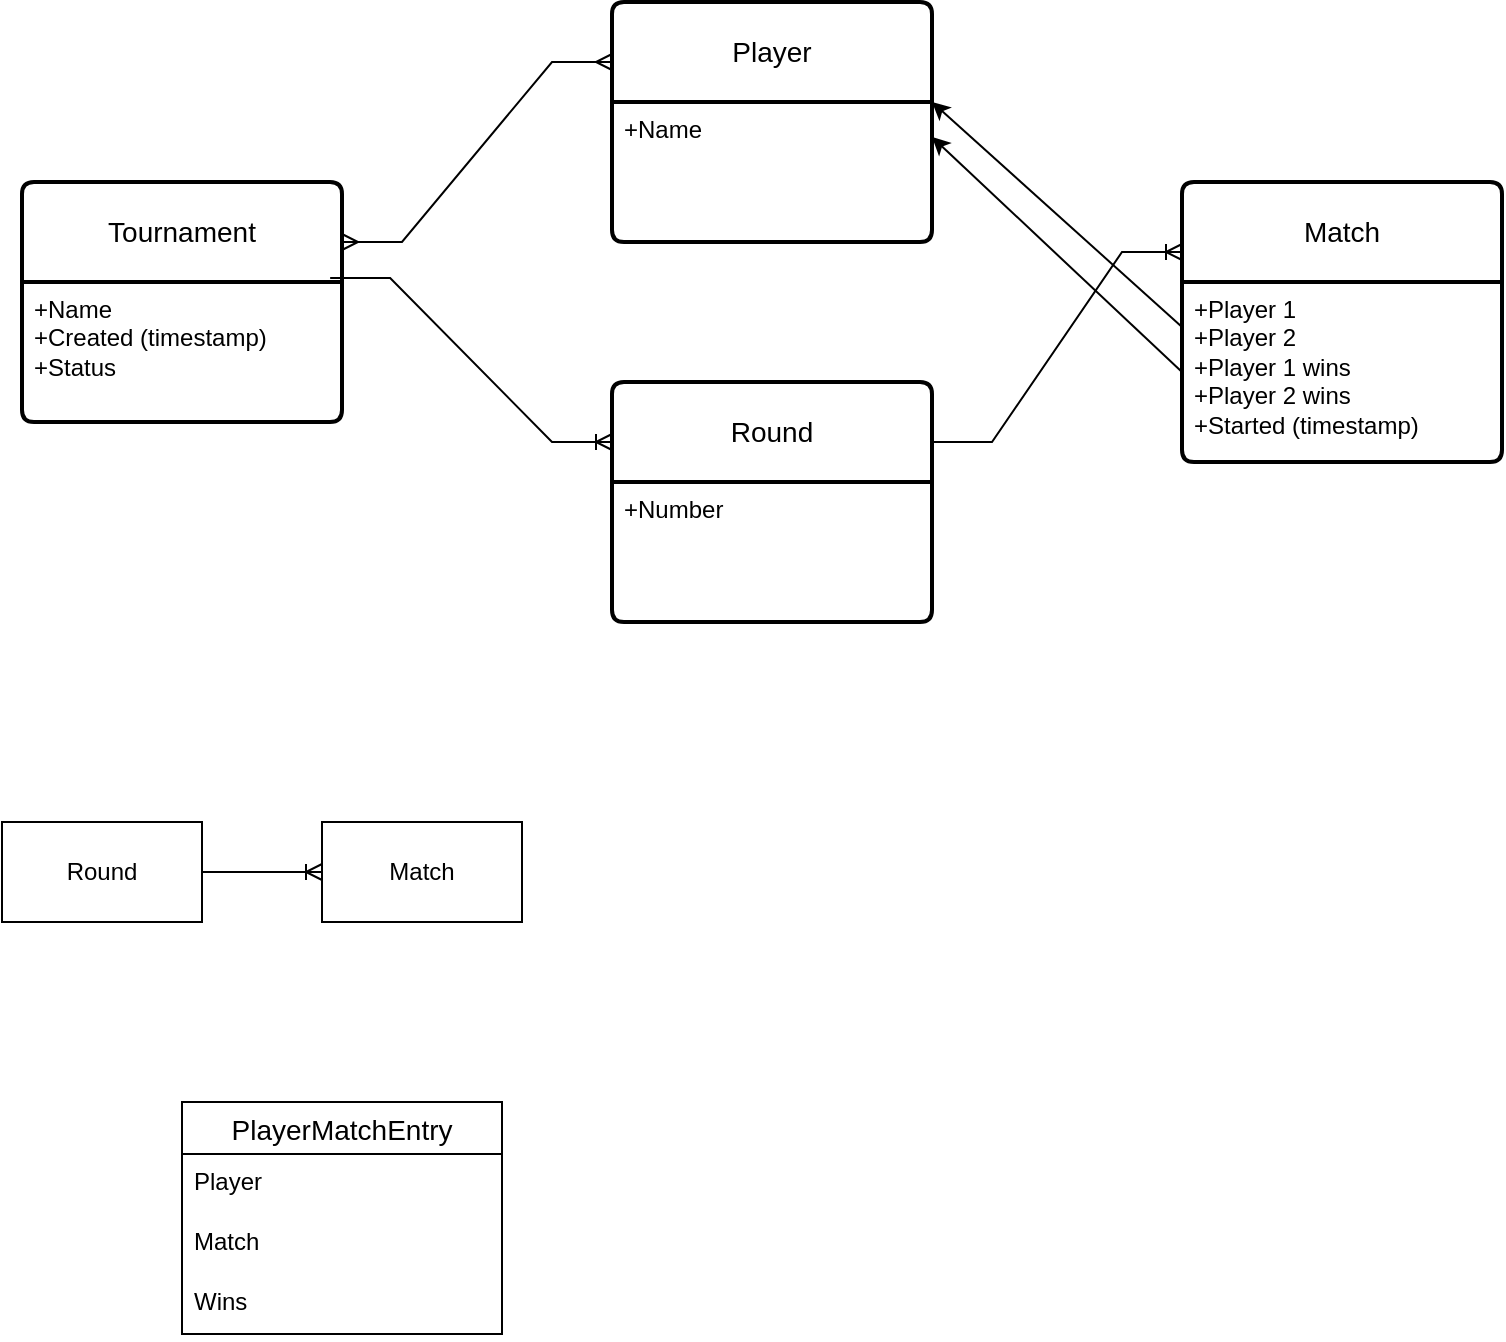<mxfile version="27.0.9">
  <diagram name="Page-1" id="zGKCnyEyH_c56MROzkHY">
    <mxGraphModel dx="1233" dy="841" grid="1" gridSize="10" guides="1" tooltips="1" connect="1" arrows="1" fold="1" page="1" pageScale="1" pageWidth="850" pageHeight="1100" math="0" shadow="0">
      <root>
        <mxCell id="0" />
        <mxCell id="1" parent="0" />
        <mxCell id="vUT5lKTR8jiRMTaYnfaM-13" value="Tournament" style="swimlane;childLayout=stackLayout;horizontal=1;startSize=50;horizontalStack=0;rounded=1;fontSize=14;fontStyle=0;strokeWidth=2;resizeParent=0;resizeLast=1;shadow=0;dashed=0;align=center;arcSize=4;whiteSpace=wrap;html=1;" parent="1" vertex="1">
          <mxGeometry x="50" y="120" width="160" height="120" as="geometry" />
        </mxCell>
        <mxCell id="vUT5lKTR8jiRMTaYnfaM-14" value="+Name&lt;br&gt;+Created (timestamp)&lt;br&gt;+Status" style="align=left;strokeColor=none;fillColor=none;spacingLeft=4;spacingRight=4;fontSize=12;verticalAlign=top;resizable=0;rotatable=0;part=1;html=1;whiteSpace=wrap;" parent="vUT5lKTR8jiRMTaYnfaM-13" vertex="1">
          <mxGeometry y="50" width="160" height="70" as="geometry" />
        </mxCell>
        <mxCell id="vUT5lKTR8jiRMTaYnfaM-15" value="Player" style="swimlane;childLayout=stackLayout;horizontal=1;startSize=50;horizontalStack=0;rounded=1;fontSize=14;fontStyle=0;strokeWidth=2;resizeParent=0;resizeLast=1;shadow=0;dashed=0;align=center;arcSize=4;whiteSpace=wrap;html=1;" parent="1" vertex="1">
          <mxGeometry x="345" y="30" width="160" height="120" as="geometry" />
        </mxCell>
        <mxCell id="vUT5lKTR8jiRMTaYnfaM-16" value="+Name" style="align=left;strokeColor=none;fillColor=none;spacingLeft=4;spacingRight=4;fontSize=12;verticalAlign=top;resizable=0;rotatable=0;part=1;html=1;whiteSpace=wrap;" parent="vUT5lKTR8jiRMTaYnfaM-15" vertex="1">
          <mxGeometry y="50" width="160" height="70" as="geometry" />
        </mxCell>
        <mxCell id="vUT5lKTR8jiRMTaYnfaM-17" value="" style="edgeStyle=entityRelationEdgeStyle;fontSize=12;html=1;endArrow=ERmany;startArrow=ERmany;rounded=0;exitX=1;exitY=0.25;exitDx=0;exitDy=0;entryX=0;entryY=0.25;entryDx=0;entryDy=0;" parent="1" source="vUT5lKTR8jiRMTaYnfaM-13" target="vUT5lKTR8jiRMTaYnfaM-15" edge="1">
          <mxGeometry width="100" height="100" relative="1" as="geometry">
            <mxPoint x="320" y="610" as="sourcePoint" />
            <mxPoint x="420" y="510" as="targetPoint" />
          </mxGeometry>
        </mxCell>
        <mxCell id="vUT5lKTR8jiRMTaYnfaM-18" value="Round" style="swimlane;childLayout=stackLayout;horizontal=1;startSize=50;horizontalStack=0;rounded=1;fontSize=14;fontStyle=0;strokeWidth=2;resizeParent=0;resizeLast=1;shadow=0;dashed=0;align=center;arcSize=4;whiteSpace=wrap;html=1;" parent="1" vertex="1">
          <mxGeometry x="345" y="220" width="160" height="120" as="geometry" />
        </mxCell>
        <mxCell id="vUT5lKTR8jiRMTaYnfaM-19" value="+Number" style="align=left;strokeColor=none;fillColor=none;spacingLeft=4;spacingRight=4;fontSize=12;verticalAlign=top;resizable=0;rotatable=0;part=1;html=1;whiteSpace=wrap;" parent="vUT5lKTR8jiRMTaYnfaM-18" vertex="1">
          <mxGeometry y="50" width="160" height="70" as="geometry" />
        </mxCell>
        <mxCell id="vUT5lKTR8jiRMTaYnfaM-20" value="Match" style="swimlane;childLayout=stackLayout;horizontal=1;startSize=50;horizontalStack=0;rounded=1;fontSize=14;fontStyle=0;strokeWidth=2;resizeParent=0;resizeLast=1;shadow=0;dashed=0;align=center;arcSize=4;whiteSpace=wrap;html=1;" parent="1" vertex="1">
          <mxGeometry x="630" y="120" width="160" height="140" as="geometry" />
        </mxCell>
        <mxCell id="vUT5lKTR8jiRMTaYnfaM-21" value="+Player 1&lt;br&gt;+Player 2&lt;br&gt;&lt;div&gt;+Player 1 wins&lt;/div&gt;&lt;div&gt;+Player 2 wins&lt;/div&gt;&lt;div&gt;+Started (timestamp)&lt;/div&gt;" style="align=left;strokeColor=none;fillColor=none;spacingLeft=4;spacingRight=4;fontSize=12;verticalAlign=top;resizable=0;rotatable=0;part=1;html=1;whiteSpace=wrap;" parent="vUT5lKTR8jiRMTaYnfaM-20" vertex="1">
          <mxGeometry y="50" width="160" height="90" as="geometry" />
        </mxCell>
        <mxCell id="vUT5lKTR8jiRMTaYnfaM-22" value="" style="edgeStyle=entityRelationEdgeStyle;fontSize=12;html=1;endArrow=ERoneToMany;rounded=0;exitX=0.963;exitY=-0.029;exitDx=0;exitDy=0;exitPerimeter=0;entryX=0;entryY=0.25;entryDx=0;entryDy=0;" parent="1" source="vUT5lKTR8jiRMTaYnfaM-14" target="vUT5lKTR8jiRMTaYnfaM-18" edge="1">
          <mxGeometry width="100" height="100" relative="1" as="geometry">
            <mxPoint x="300" y="110" as="sourcePoint" />
            <mxPoint x="360" y="310" as="targetPoint" />
          </mxGeometry>
        </mxCell>
        <mxCell id="vUT5lKTR8jiRMTaYnfaM-23" value="" style="edgeStyle=entityRelationEdgeStyle;fontSize=12;html=1;endArrow=ERoneToMany;rounded=0;exitX=1;exitY=0.25;exitDx=0;exitDy=0;entryX=0;entryY=0.25;entryDx=0;entryDy=0;" parent="1" source="vUT5lKTR8jiRMTaYnfaM-18" target="vUT5lKTR8jiRMTaYnfaM-20" edge="1">
          <mxGeometry width="100" height="100" relative="1" as="geometry">
            <mxPoint x="320" y="560" as="sourcePoint" />
            <mxPoint x="420" y="460" as="targetPoint" />
          </mxGeometry>
        </mxCell>
        <mxCell id="vUT5lKTR8jiRMTaYnfaM-24" value="" style="endArrow=classic;html=1;rounded=0;exitX=0;exitY=0.25;exitDx=0;exitDy=0;entryX=1;entryY=0;entryDx=0;entryDy=0;" parent="1" source="vUT5lKTR8jiRMTaYnfaM-21" target="vUT5lKTR8jiRMTaYnfaM-16" edge="1">
          <mxGeometry width="50" height="50" relative="1" as="geometry">
            <mxPoint x="570" y="540" as="sourcePoint" />
            <mxPoint x="620" y="490" as="targetPoint" />
          </mxGeometry>
        </mxCell>
        <mxCell id="vUT5lKTR8jiRMTaYnfaM-25" value="" style="endArrow=classic;html=1;rounded=0;exitX=0;exitY=0.5;exitDx=0;exitDy=0;entryX=1;entryY=0.25;entryDx=0;entryDy=0;" parent="1" source="vUT5lKTR8jiRMTaYnfaM-21" target="vUT5lKTR8jiRMTaYnfaM-16" edge="1">
          <mxGeometry width="50" height="50" relative="1" as="geometry">
            <mxPoint x="540" y="590" as="sourcePoint" />
            <mxPoint x="590" y="540" as="targetPoint" />
          </mxGeometry>
        </mxCell>
        <mxCell id="qLjtkat5RhjWbZmbeSDn-3" value="&lt;div&gt;Round&lt;/div&gt;" style="html=1;dashed=0;whiteSpace=wrap;" vertex="1" parent="1">
          <mxGeometry x="40" y="440" width="100" height="50" as="geometry" />
        </mxCell>
        <mxCell id="qLjtkat5RhjWbZmbeSDn-4" value="&lt;div&gt;Match&lt;/div&gt;" style="html=1;dashed=0;whiteSpace=wrap;" vertex="1" parent="1">
          <mxGeometry x="200" y="440" width="100" height="50" as="geometry" />
        </mxCell>
        <mxCell id="qLjtkat5RhjWbZmbeSDn-5" value="" style="edgeStyle=entityRelationEdgeStyle;fontSize=12;html=1;endArrow=ERoneToMany;rounded=0;exitX=1;exitY=0.5;exitDx=0;exitDy=0;entryX=0;entryY=0.5;entryDx=0;entryDy=0;" edge="1" parent="1" source="qLjtkat5RhjWbZmbeSDn-3" target="qLjtkat5RhjWbZmbeSDn-4">
          <mxGeometry width="100" height="100" relative="1" as="geometry">
            <mxPoint x="110" y="710" as="sourcePoint" />
            <mxPoint x="210" y="610" as="targetPoint" />
          </mxGeometry>
        </mxCell>
        <mxCell id="qLjtkat5RhjWbZmbeSDn-6" value="PlayerMatchEntry" style="swimlane;fontStyle=0;childLayout=stackLayout;horizontal=1;startSize=26;horizontalStack=0;resizeParent=1;resizeParentMax=0;resizeLast=0;collapsible=1;marginBottom=0;align=center;fontSize=14;" vertex="1" parent="1">
          <mxGeometry x="130" y="580" width="160" height="116" as="geometry" />
        </mxCell>
        <mxCell id="qLjtkat5RhjWbZmbeSDn-7" value="Player" style="text;strokeColor=none;fillColor=none;spacingLeft=4;spacingRight=4;overflow=hidden;rotatable=0;points=[[0,0.5],[1,0.5]];portConstraint=eastwest;fontSize=12;whiteSpace=wrap;html=1;" vertex="1" parent="qLjtkat5RhjWbZmbeSDn-6">
          <mxGeometry y="26" width="160" height="30" as="geometry" />
        </mxCell>
        <mxCell id="qLjtkat5RhjWbZmbeSDn-8" value="&lt;div&gt;Match&lt;/div&gt;" style="text;strokeColor=none;fillColor=none;spacingLeft=4;spacingRight=4;overflow=hidden;rotatable=0;points=[[0,0.5],[1,0.5]];portConstraint=eastwest;fontSize=12;whiteSpace=wrap;html=1;" vertex="1" parent="qLjtkat5RhjWbZmbeSDn-6">
          <mxGeometry y="56" width="160" height="30" as="geometry" />
        </mxCell>
        <mxCell id="qLjtkat5RhjWbZmbeSDn-9" value="Wins" style="text;strokeColor=none;fillColor=none;spacingLeft=4;spacingRight=4;overflow=hidden;rotatable=0;points=[[0,0.5],[1,0.5]];portConstraint=eastwest;fontSize=12;whiteSpace=wrap;html=1;" vertex="1" parent="qLjtkat5RhjWbZmbeSDn-6">
          <mxGeometry y="86" width="160" height="30" as="geometry" />
        </mxCell>
      </root>
    </mxGraphModel>
  </diagram>
</mxfile>
